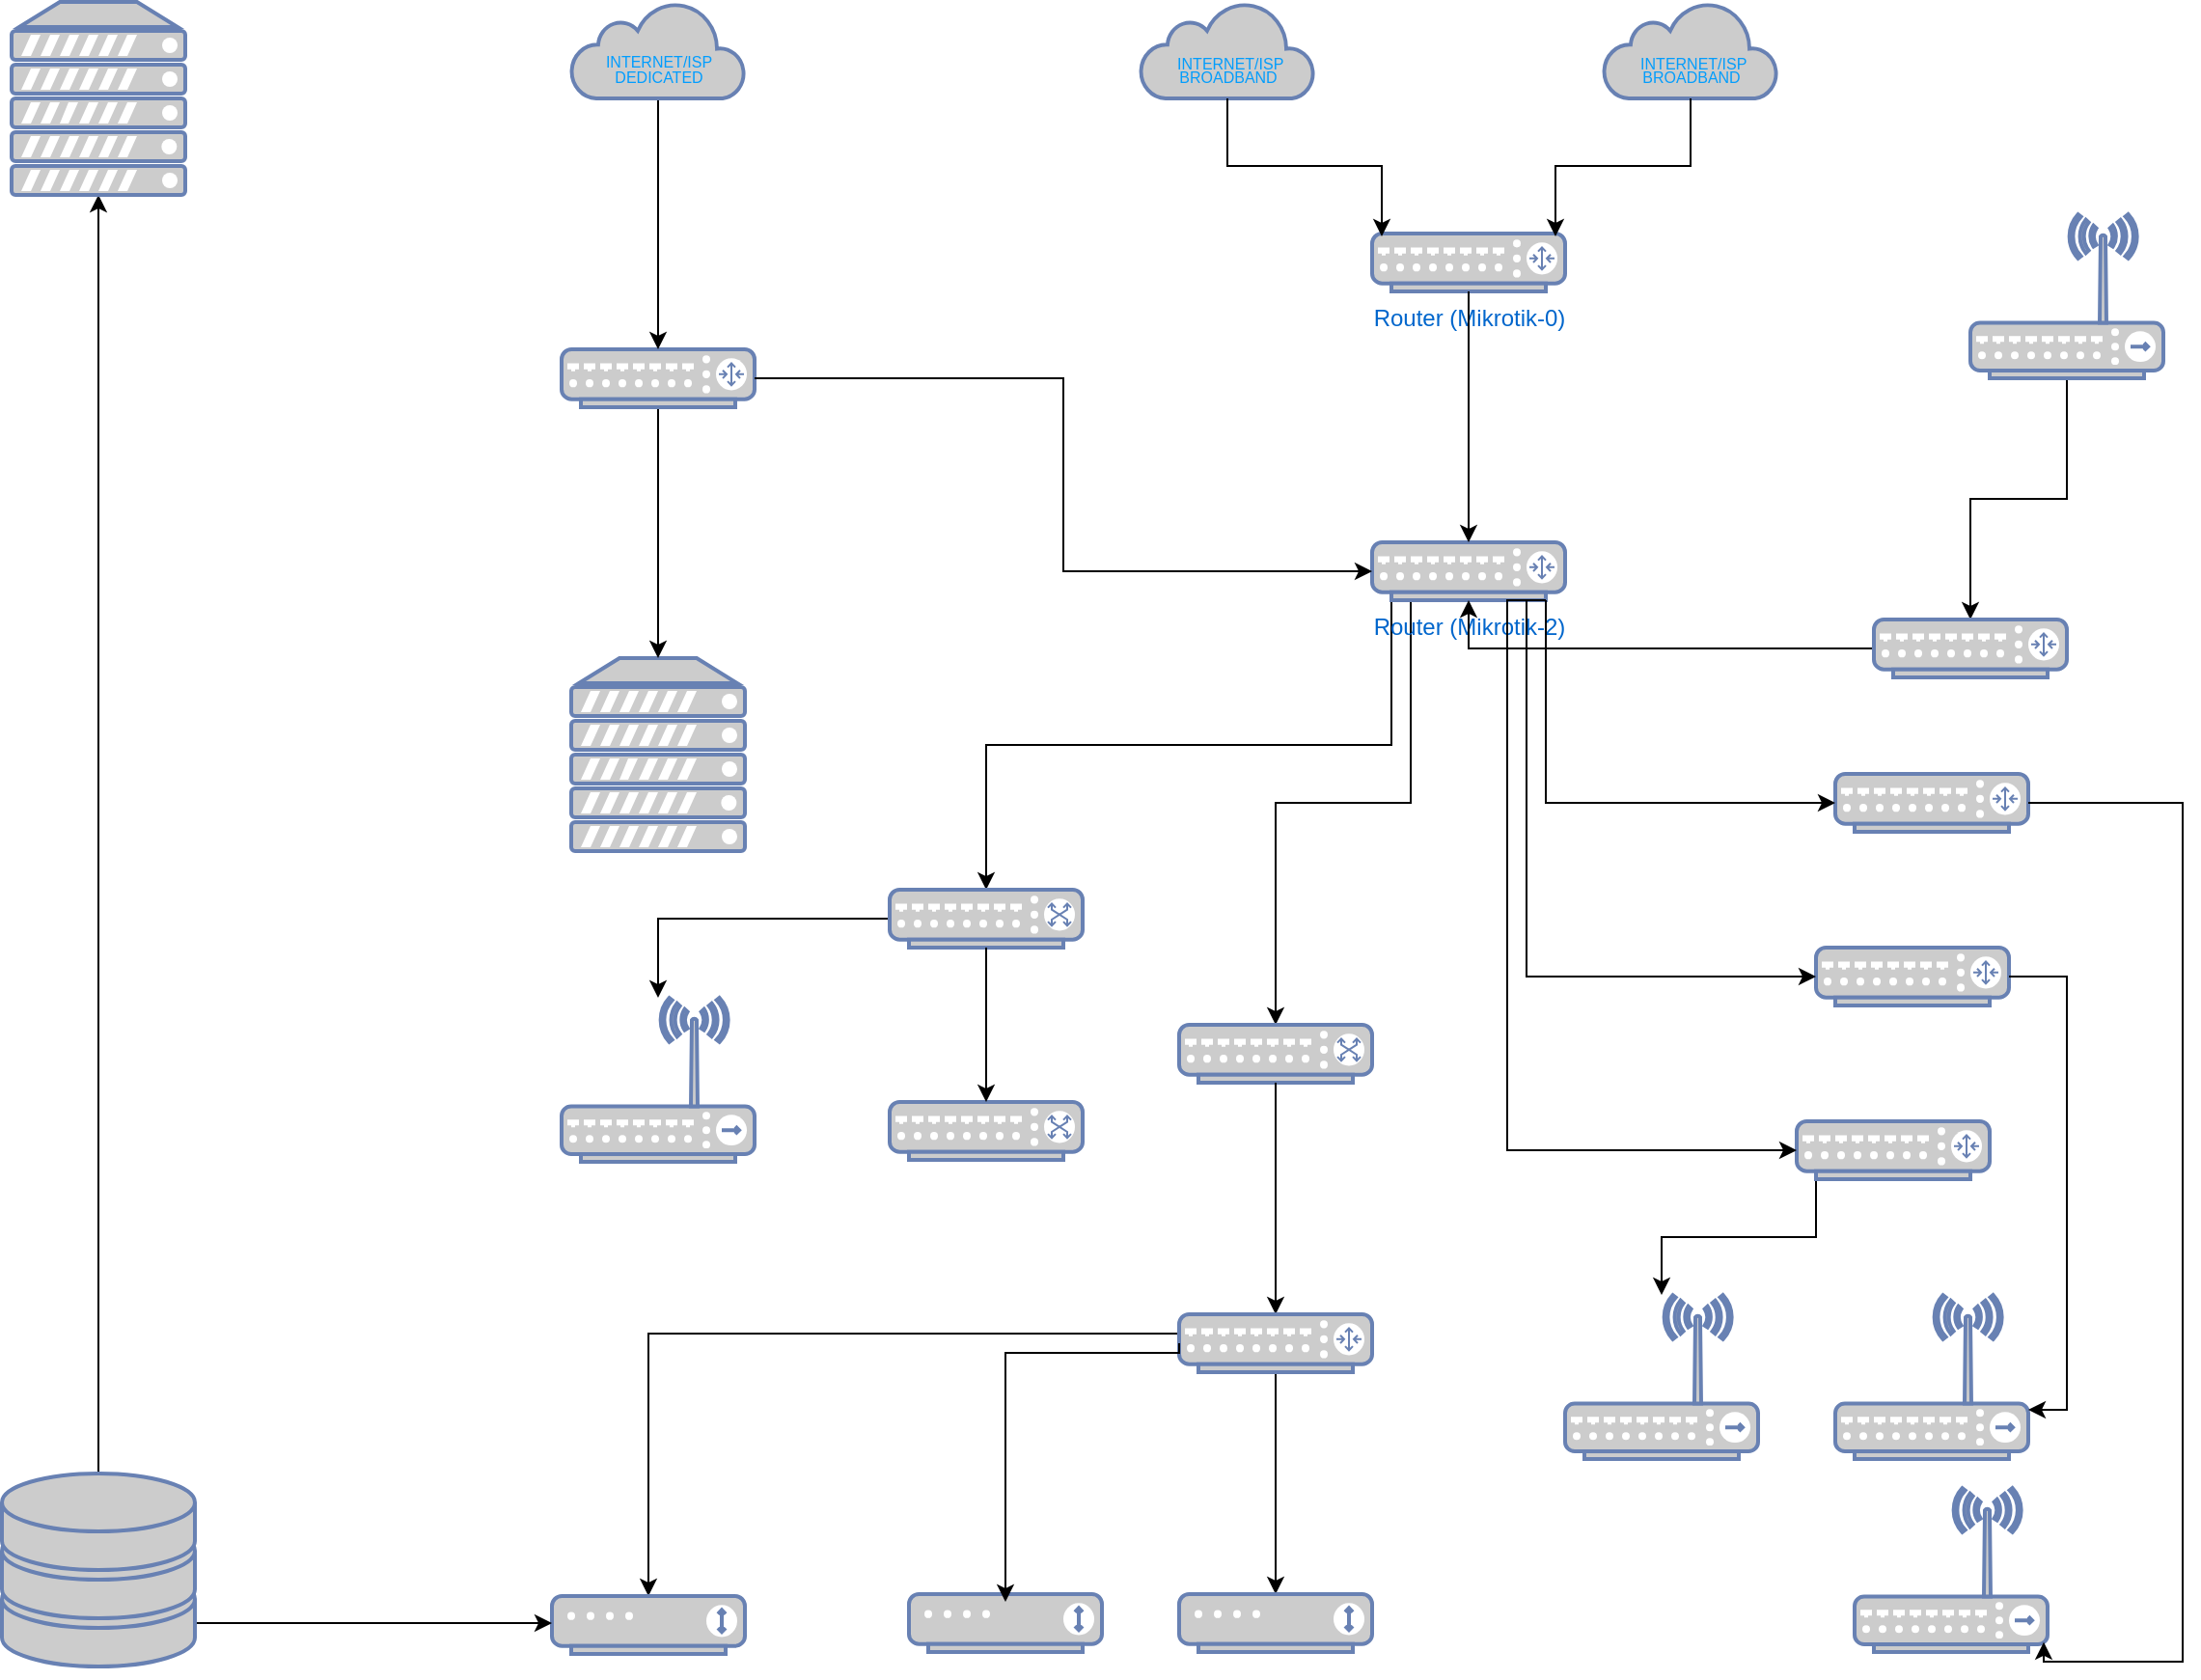 <mxfile version="26.0.7">
  <diagram name="Page-1" id="7D6joFRQQGXDdCeOiKhz">
    <mxGraphModel dx="2322" dy="425" grid="1" gridSize="10" guides="1" tooltips="1" connect="1" arrows="1" fold="1" page="1" pageScale="1" pageWidth="1700" pageHeight="1100" math="0" shadow="0">
      <root>
        <mxCell id="0" />
        <mxCell id="1" parent="0" />
        <mxCell id="nkMJnMaPb9Wci51dgdpY-3" value="Router (Mikrotik-0)" style="fontColor=#0066CC;verticalAlign=top;verticalLabelPosition=bottom;labelPosition=center;align=center;html=1;outlineConnect=0;fillColor=#CCCCCC;strokeColor=#6881B3;gradientColor=none;gradientDirection=north;strokeWidth=2;shape=mxgraph.networks.router;" vertex="1" parent="1">
          <mxGeometry x="-670" y="180" width="100" height="30" as="geometry" />
        </mxCell>
        <mxCell id="nkMJnMaPb9Wci51dgdpY-52" style="edgeStyle=orthogonalEdgeStyle;rounded=0;orthogonalLoop=1;jettySize=auto;html=1;exitX=0.1;exitY=1;exitDx=0;exitDy=0;exitPerimeter=0;" edge="1" parent="1" source="nkMJnMaPb9Wci51dgdpY-4" target="nkMJnMaPb9Wci51dgdpY-48">
          <mxGeometry relative="1" as="geometry" />
        </mxCell>
        <mxCell id="nkMJnMaPb9Wci51dgdpY-53" style="edgeStyle=orthogonalEdgeStyle;rounded=0;orthogonalLoop=1;jettySize=auto;html=1;exitX=0.1;exitY=1;exitDx=0;exitDy=0;exitPerimeter=0;" edge="1" parent="1" source="nkMJnMaPb9Wci51dgdpY-4" target="nkMJnMaPb9Wci51dgdpY-49">
          <mxGeometry relative="1" as="geometry">
            <Array as="points">
              <mxPoint x="-650" y="370" />
              <mxPoint x="-650" y="475" />
              <mxPoint x="-720" y="475" />
            </Array>
          </mxGeometry>
        </mxCell>
        <mxCell id="nkMJnMaPb9Wci51dgdpY-4" value="Router (Mikrotik-2)" style="fontColor=#0066CC;verticalAlign=top;verticalLabelPosition=bottom;labelPosition=center;align=center;html=1;outlineConnect=0;fillColor=#CCCCCC;strokeColor=#6881B3;gradientColor=none;gradientDirection=north;strokeWidth=2;shape=mxgraph.networks.router;" vertex="1" parent="1">
          <mxGeometry x="-670" y="340" width="100" height="30" as="geometry" />
        </mxCell>
        <mxCell id="nkMJnMaPb9Wci51dgdpY-7" value="" style="fontColor=#0066CC;verticalAlign=top;verticalLabelPosition=bottom;labelPosition=center;align=center;html=1;outlineConnect=0;fillColor=#CCCCCC;strokeColor=#6881B3;gradientColor=none;gradientDirection=north;strokeWidth=2;shape=mxgraph.networks.server;" vertex="1" parent="1">
          <mxGeometry x="-1085" y="400" width="90" height="100" as="geometry" />
        </mxCell>
        <mxCell id="nkMJnMaPb9Wci51dgdpY-22" style="edgeStyle=orthogonalEdgeStyle;rounded=0;orthogonalLoop=1;jettySize=auto;html=1;exitX=0.5;exitY=1;exitDx=0;exitDy=0;exitPerimeter=0;" edge="1" parent="1" source="nkMJnMaPb9Wci51dgdpY-8" target="nkMJnMaPb9Wci51dgdpY-7">
          <mxGeometry relative="1" as="geometry" />
        </mxCell>
        <mxCell id="nkMJnMaPb9Wci51dgdpY-8" value="" style="fontColor=#0066CC;verticalAlign=top;verticalLabelPosition=bottom;labelPosition=center;align=center;html=1;outlineConnect=0;fillColor=#CCCCCC;strokeColor=#6881B3;gradientColor=none;gradientDirection=north;strokeWidth=2;shape=mxgraph.networks.router;" vertex="1" parent="1">
          <mxGeometry x="-1090" y="240" width="100" height="30" as="geometry" />
        </mxCell>
        <mxCell id="nkMJnMaPb9Wci51dgdpY-16" style="edgeStyle=orthogonalEdgeStyle;rounded=0;orthogonalLoop=1;jettySize=auto;html=1;exitX=0.5;exitY=1;exitDx=0;exitDy=0;exitPerimeter=0;entryX=0.5;entryY=0;entryDx=0;entryDy=0;entryPerimeter=0;" edge="1" parent="1" source="nkMJnMaPb9Wci51dgdpY-3" target="nkMJnMaPb9Wci51dgdpY-4">
          <mxGeometry relative="1" as="geometry" />
        </mxCell>
        <mxCell id="nkMJnMaPb9Wci51dgdpY-21" style="edgeStyle=orthogonalEdgeStyle;rounded=0;orthogonalLoop=1;jettySize=auto;html=1;exitX=1;exitY=0.5;exitDx=0;exitDy=0;exitPerimeter=0;entryX=0;entryY=0.5;entryDx=0;entryDy=0;entryPerimeter=0;strokeColor=default;" edge="1" parent="1" source="nkMJnMaPb9Wci51dgdpY-8" target="nkMJnMaPb9Wci51dgdpY-4">
          <mxGeometry relative="1" as="geometry" />
        </mxCell>
        <mxCell id="nkMJnMaPb9Wci51dgdpY-26" value="&lt;font style=&quot;forced-color-adjust: none; font-family: Helvetica; font-style: normal; font-variant-ligatures: normal; font-variant-caps: normal; font-weight: 400; letter-spacing: normal; orphans: 2; text-align: center; text-indent: 0px; text-transform: none; widows: 2; word-spacing: 0px; -webkit-text-stroke-width: 0px; white-space: nowrap; text-decoration-thickness: initial; text-decoration-style: initial; text-decoration-color: initial; line-height: 10%; font-size: 8px;&quot; color=&quot;#039dfc&quot;&gt;&lt;br class=&quot;Apple-interchange-newline&quot;&gt;&amp;nbsp;INTERNET/ISP&lt;/font&gt;&lt;div style=&quot;forced-color-adjust: none; color: rgb(255, 255, 255); font-family: Helvetica; font-style: normal; font-variant-ligatures: normal; font-variant-caps: normal; font-weight: 400; letter-spacing: normal; orphans: 2; text-align: center; text-indent: 0px; text-transform: none; widows: 2; word-spacing: 0px; -webkit-text-stroke-width: 0px; white-space: nowrap; text-decoration-thickness: initial; text-decoration-style: initial; text-decoration-color: initial; line-height: 10%;&quot;&gt;&lt;font style=&quot;forced-color-adjust: none; line-height: 10%; font-size: 8px;&quot; color=&quot;#039dfc&quot;&gt;&lt;span style=&quot;forced-color-adjust: none;&quot;&gt;BROADBAND&lt;/span&gt;&lt;/font&gt;&lt;/div&gt;" style="html=1;outlineConnect=0;fillColor=#CCCCCC;strokeColor=#6881B3;gradientColor=none;gradientDirection=north;strokeWidth=2;shape=mxgraph.networks.cloud;fontColor=#ffffff;labelBackgroundColor=none;" vertex="1" parent="1">
          <mxGeometry x="-550" y="60" width="90" height="50" as="geometry" />
        </mxCell>
        <mxCell id="nkMJnMaPb9Wci51dgdpY-27" style="edgeStyle=orthogonalEdgeStyle;rounded=0;orthogonalLoop=1;jettySize=auto;html=1;exitX=0.5;exitY=1;exitDx=0;exitDy=0;exitPerimeter=0;entryX=0.95;entryY=0.05;entryDx=0;entryDy=0;entryPerimeter=0;" edge="1" parent="1" source="nkMJnMaPb9Wci51dgdpY-26" target="nkMJnMaPb9Wci51dgdpY-3">
          <mxGeometry relative="1" as="geometry" />
        </mxCell>
        <mxCell id="nkMJnMaPb9Wci51dgdpY-28" value="&lt;div&gt;&lt;font style=&quot;line-height: 0%; font-size: 8px;&quot; color=&quot;#039dfc&quot;&gt;&lt;br&gt;&lt;/font&gt;&lt;/div&gt;&lt;font style=&quot;line-height: 0%; font-size: 8px;&quot; color=&quot;#039dfc&quot;&gt;&amp;nbsp;INTERNET/ISP&lt;/font&gt;&lt;div style=&quot;line-height: 0%;&quot;&gt;&lt;font style=&quot;font-size: 8px;&quot; color=&quot;#039dfc&quot;&gt;BROADBAND&lt;/font&gt;&lt;/div&gt;" style="html=1;outlineConnect=0;fillColor=#CCCCCC;strokeColor=#6881B3;gradientColor=none;gradientDirection=north;strokeWidth=2;shape=mxgraph.networks.cloud;fontColor=#ffffff;" vertex="1" parent="1">
          <mxGeometry x="-790" y="60" width="90" height="50" as="geometry" />
        </mxCell>
        <mxCell id="nkMJnMaPb9Wci51dgdpY-29" style="edgeStyle=orthogonalEdgeStyle;rounded=0;orthogonalLoop=1;jettySize=auto;html=1;exitX=0.5;exitY=1;exitDx=0;exitDy=0;exitPerimeter=0;entryX=0.05;entryY=0.05;entryDx=0;entryDy=0;entryPerimeter=0;" edge="1" parent="1" source="nkMJnMaPb9Wci51dgdpY-28" target="nkMJnMaPb9Wci51dgdpY-3">
          <mxGeometry relative="1" as="geometry" />
        </mxCell>
        <mxCell id="nkMJnMaPb9Wci51dgdpY-31" style="edgeStyle=orthogonalEdgeStyle;rounded=0;orthogonalLoop=1;jettySize=auto;html=1;exitX=0.5;exitY=1;exitDx=0;exitDy=0;exitPerimeter=0;" edge="1" parent="1" source="nkMJnMaPb9Wci51dgdpY-30" target="nkMJnMaPb9Wci51dgdpY-8">
          <mxGeometry relative="1" as="geometry" />
        </mxCell>
        <mxCell id="nkMJnMaPb9Wci51dgdpY-30" value="&lt;div&gt;&lt;font style=&quot;font-size: 8px; line-height: 0%; color: light-dark(rgb(0, 157, 255), rgb(237, 237, 237));&quot;&gt;&lt;br&gt;&lt;/font&gt;&lt;/div&gt;&lt;font style=&quot;font-size: 8px; line-height: 20%; color: light-dark(rgb(0, 157, 255), rgb(237, 237, 237));&quot;&gt;INTERNET/ISP&lt;/font&gt;&lt;div style=&quot;line-height: 20%;&quot;&gt;&lt;font style=&quot;font-size: 8px; line-height: 20%; color: light-dark(rgb(0, 157, 255), rgb(237, 237, 237));&quot;&gt;DEDICATED&lt;/font&gt;&lt;/div&gt;" style="html=1;outlineConnect=0;fillColor=#CCCCCC;strokeColor=#6881B3;gradientColor=none;gradientDirection=north;strokeWidth=2;shape=mxgraph.networks.cloud;fontColor=#ffffff;" vertex="1" parent="1">
          <mxGeometry x="-1085" y="60" width="90" height="50" as="geometry" />
        </mxCell>
        <mxCell id="nkMJnMaPb9Wci51dgdpY-34" style="edgeStyle=orthogonalEdgeStyle;rounded=0;orthogonalLoop=1;jettySize=auto;html=1;exitX=0.5;exitY=1;exitDx=0;exitDy=0;exitPerimeter=0;" edge="1" parent="1" source="nkMJnMaPb9Wci51dgdpY-32" target="nkMJnMaPb9Wci51dgdpY-33">
          <mxGeometry relative="1" as="geometry" />
        </mxCell>
        <mxCell id="nkMJnMaPb9Wci51dgdpY-32" value="" style="fontColor=#0066CC;verticalAlign=top;verticalLabelPosition=bottom;labelPosition=center;align=center;html=1;outlineConnect=0;fillColor=#CCCCCC;strokeColor=#6881B3;gradientColor=none;gradientDirection=north;strokeWidth=2;shape=mxgraph.networks.wireless_hub;" vertex="1" parent="1">
          <mxGeometry x="-360" y="170" width="100" height="85" as="geometry" />
        </mxCell>
        <mxCell id="nkMJnMaPb9Wci51dgdpY-35" style="edgeStyle=orthogonalEdgeStyle;rounded=0;orthogonalLoop=1;jettySize=auto;html=1;exitX=0;exitY=0.5;exitDx=0;exitDy=0;exitPerimeter=0;" edge="1" parent="1" source="nkMJnMaPb9Wci51dgdpY-33" target="nkMJnMaPb9Wci51dgdpY-4">
          <mxGeometry relative="1" as="geometry" />
        </mxCell>
        <mxCell id="nkMJnMaPb9Wci51dgdpY-33" value="" style="fontColor=#0066CC;verticalAlign=top;verticalLabelPosition=bottom;labelPosition=center;align=center;html=1;outlineConnect=0;fillColor=#CCCCCC;strokeColor=#6881B3;gradientColor=none;gradientDirection=north;strokeWidth=2;shape=mxgraph.networks.router;" vertex="1" parent="1">
          <mxGeometry x="-410" y="380" width="100" height="30" as="geometry" />
        </mxCell>
        <mxCell id="nkMJnMaPb9Wci51dgdpY-36" value="" style="fontColor=#0066CC;verticalAlign=top;verticalLabelPosition=bottom;labelPosition=center;align=center;html=1;outlineConnect=0;fillColor=#CCCCCC;strokeColor=#6881B3;gradientColor=none;gradientDirection=north;strokeWidth=2;shape=mxgraph.networks.router;" vertex="1" parent="1">
          <mxGeometry x="-430" y="460" width="100" height="30" as="geometry" />
        </mxCell>
        <mxCell id="nkMJnMaPb9Wci51dgdpY-37" value="" style="fontColor=#0066CC;verticalAlign=top;verticalLabelPosition=bottom;labelPosition=center;align=center;html=1;outlineConnect=0;fillColor=#CCCCCC;strokeColor=#6881B3;gradientColor=none;gradientDirection=north;strokeWidth=2;shape=mxgraph.networks.router;" vertex="1" parent="1">
          <mxGeometry x="-440" y="550" width="100" height="30" as="geometry" />
        </mxCell>
        <mxCell id="nkMJnMaPb9Wci51dgdpY-47" style="edgeStyle=orthogonalEdgeStyle;rounded=0;orthogonalLoop=1;jettySize=auto;html=1;exitX=0.1;exitY=1;exitDx=0;exitDy=0;exitPerimeter=0;" edge="1" parent="1" source="nkMJnMaPb9Wci51dgdpY-38" target="nkMJnMaPb9Wci51dgdpY-42">
          <mxGeometry relative="1" as="geometry" />
        </mxCell>
        <mxCell id="nkMJnMaPb9Wci51dgdpY-38" value="" style="fontColor=#0066CC;verticalAlign=top;verticalLabelPosition=bottom;labelPosition=center;align=center;html=1;outlineConnect=0;fillColor=#CCCCCC;strokeColor=#6881B3;gradientColor=none;gradientDirection=north;strokeWidth=2;shape=mxgraph.networks.router;" vertex="1" parent="1">
          <mxGeometry x="-450" y="640" width="100" height="30" as="geometry" />
        </mxCell>
        <mxCell id="nkMJnMaPb9Wci51dgdpY-39" style="edgeStyle=orthogonalEdgeStyle;rounded=0;orthogonalLoop=1;jettySize=auto;html=1;exitX=0.9;exitY=1;exitDx=0;exitDy=0;exitPerimeter=0;entryX=0;entryY=0.5;entryDx=0;entryDy=0;entryPerimeter=0;" edge="1" parent="1" source="nkMJnMaPb9Wci51dgdpY-4" target="nkMJnMaPb9Wci51dgdpY-36">
          <mxGeometry relative="1" as="geometry" />
        </mxCell>
        <mxCell id="nkMJnMaPb9Wci51dgdpY-40" style="edgeStyle=orthogonalEdgeStyle;rounded=0;orthogonalLoop=1;jettySize=auto;html=1;exitX=0.9;exitY=1;exitDx=0;exitDy=0;exitPerimeter=0;entryX=0;entryY=0.5;entryDx=0;entryDy=0;entryPerimeter=0;" edge="1" parent="1" source="nkMJnMaPb9Wci51dgdpY-4" target="nkMJnMaPb9Wci51dgdpY-37">
          <mxGeometry relative="1" as="geometry">
            <Array as="points">
              <mxPoint x="-590" y="370" />
              <mxPoint x="-590" y="565" />
            </Array>
          </mxGeometry>
        </mxCell>
        <mxCell id="nkMJnMaPb9Wci51dgdpY-41" style="edgeStyle=orthogonalEdgeStyle;rounded=0;orthogonalLoop=1;jettySize=auto;html=1;exitX=0.9;exitY=1;exitDx=0;exitDy=0;exitPerimeter=0;entryX=0;entryY=0.5;entryDx=0;entryDy=0;entryPerimeter=0;" edge="1" parent="1" source="nkMJnMaPb9Wci51dgdpY-4" target="nkMJnMaPb9Wci51dgdpY-38">
          <mxGeometry relative="1" as="geometry">
            <Array as="points">
              <mxPoint x="-600" y="370" />
              <mxPoint x="-600" y="655" />
            </Array>
          </mxGeometry>
        </mxCell>
        <mxCell id="nkMJnMaPb9Wci51dgdpY-42" value="" style="fontColor=#0066CC;verticalAlign=top;verticalLabelPosition=bottom;labelPosition=center;align=center;html=1;outlineConnect=0;fillColor=#CCCCCC;strokeColor=#6881B3;gradientColor=none;gradientDirection=north;strokeWidth=2;shape=mxgraph.networks.wireless_hub;" vertex="1" parent="1">
          <mxGeometry x="-570" y="730" width="100" height="85" as="geometry" />
        </mxCell>
        <mxCell id="nkMJnMaPb9Wci51dgdpY-43" value="" style="fontColor=#0066CC;verticalAlign=top;verticalLabelPosition=bottom;labelPosition=center;align=center;html=1;outlineConnect=0;fillColor=#CCCCCC;strokeColor=#6881B3;gradientColor=none;gradientDirection=north;strokeWidth=2;shape=mxgraph.networks.wireless_hub;" vertex="1" parent="1">
          <mxGeometry x="-430" y="730" width="100" height="85" as="geometry" />
        </mxCell>
        <mxCell id="nkMJnMaPb9Wci51dgdpY-44" value="" style="fontColor=#0066CC;verticalAlign=top;verticalLabelPosition=bottom;labelPosition=center;align=center;html=1;outlineConnect=0;fillColor=#CCCCCC;strokeColor=#6881B3;gradientColor=none;gradientDirection=north;strokeWidth=2;shape=mxgraph.networks.wireless_hub;" vertex="1" parent="1">
          <mxGeometry x="-420" y="830" width="100" height="85" as="geometry" />
        </mxCell>
        <mxCell id="nkMJnMaPb9Wci51dgdpY-45" style="edgeStyle=orthogonalEdgeStyle;rounded=0;orthogonalLoop=1;jettySize=auto;html=1;exitX=1;exitY=0.5;exitDx=0;exitDy=0;exitPerimeter=0;entryX=0.98;entryY=0.94;entryDx=0;entryDy=0;entryPerimeter=0;" edge="1" parent="1" source="nkMJnMaPb9Wci51dgdpY-36" target="nkMJnMaPb9Wci51dgdpY-44">
          <mxGeometry relative="1" as="geometry">
            <Array as="points">
              <mxPoint x="-250" y="475" />
              <mxPoint x="-250" y="920" />
              <mxPoint x="-322" y="920" />
            </Array>
          </mxGeometry>
        </mxCell>
        <mxCell id="nkMJnMaPb9Wci51dgdpY-46" style="edgeStyle=orthogonalEdgeStyle;rounded=0;orthogonalLoop=1;jettySize=auto;html=1;exitX=1;exitY=0.5;exitDx=0;exitDy=0;exitPerimeter=0;entryX=1;entryY=0.7;entryDx=0;entryDy=0;entryPerimeter=0;" edge="1" parent="1" source="nkMJnMaPb9Wci51dgdpY-37" target="nkMJnMaPb9Wci51dgdpY-43">
          <mxGeometry relative="1" as="geometry" />
        </mxCell>
        <mxCell id="nkMJnMaPb9Wci51dgdpY-57" style="edgeStyle=orthogonalEdgeStyle;rounded=0;orthogonalLoop=1;jettySize=auto;html=1;exitX=0;exitY=0.5;exitDx=0;exitDy=0;exitPerimeter=0;" edge="1" parent="1" source="nkMJnMaPb9Wci51dgdpY-48" target="nkMJnMaPb9Wci51dgdpY-56">
          <mxGeometry relative="1" as="geometry" />
        </mxCell>
        <mxCell id="nkMJnMaPb9Wci51dgdpY-48" value="" style="fontColor=#0066CC;verticalAlign=top;verticalLabelPosition=bottom;labelPosition=center;align=center;html=1;outlineConnect=0;fillColor=#CCCCCC;strokeColor=#6881B3;gradientColor=none;gradientDirection=north;strokeWidth=2;shape=mxgraph.networks.switch;" vertex="1" parent="1">
          <mxGeometry x="-920" y="520" width="100" height="30" as="geometry" />
        </mxCell>
        <mxCell id="nkMJnMaPb9Wci51dgdpY-49" value="" style="fontColor=#0066CC;verticalAlign=top;verticalLabelPosition=bottom;labelPosition=center;align=center;html=1;outlineConnect=0;fillColor=#CCCCCC;strokeColor=#6881B3;gradientColor=none;gradientDirection=north;strokeWidth=2;shape=mxgraph.networks.switch;" vertex="1" parent="1">
          <mxGeometry x="-770" y="590" width="100" height="30" as="geometry" />
        </mxCell>
        <mxCell id="nkMJnMaPb9Wci51dgdpY-50" value="" style="fontColor=#0066CC;verticalAlign=top;verticalLabelPosition=bottom;labelPosition=center;align=center;html=1;outlineConnect=0;fillColor=#CCCCCC;strokeColor=#6881B3;gradientColor=none;gradientDirection=north;strokeWidth=2;shape=mxgraph.networks.switch;" vertex="1" parent="1">
          <mxGeometry x="-920" y="630" width="100" height="30" as="geometry" />
        </mxCell>
        <mxCell id="nkMJnMaPb9Wci51dgdpY-55" style="edgeStyle=orthogonalEdgeStyle;rounded=0;orthogonalLoop=1;jettySize=auto;html=1;exitX=0.5;exitY=1;exitDx=0;exitDy=0;exitPerimeter=0;entryX=0.5;entryY=0;entryDx=0;entryDy=0;entryPerimeter=0;" edge="1" parent="1" source="nkMJnMaPb9Wci51dgdpY-48" target="nkMJnMaPb9Wci51dgdpY-50">
          <mxGeometry relative="1" as="geometry" />
        </mxCell>
        <mxCell id="nkMJnMaPb9Wci51dgdpY-56" value="" style="fontColor=#0066CC;verticalAlign=top;verticalLabelPosition=bottom;labelPosition=center;align=center;html=1;outlineConnect=0;fillColor=#CCCCCC;strokeColor=#6881B3;gradientColor=none;gradientDirection=north;strokeWidth=2;shape=mxgraph.networks.wireless_hub;" vertex="1" parent="1">
          <mxGeometry x="-1090" y="576" width="100" height="85" as="geometry" />
        </mxCell>
        <mxCell id="nkMJnMaPb9Wci51dgdpY-59" style="edgeStyle=orthogonalEdgeStyle;rounded=0;orthogonalLoop=1;jettySize=auto;html=1;exitX=0.5;exitY=1;exitDx=0;exitDy=0;exitPerimeter=0;entryX=0.5;entryY=0;entryDx=0;entryDy=0;entryPerimeter=0;" edge="1" parent="1" source="nkMJnMaPb9Wci51dgdpY-49">
          <mxGeometry relative="1" as="geometry">
            <mxPoint x="-720" y="740" as="targetPoint" />
          </mxGeometry>
        </mxCell>
        <mxCell id="nkMJnMaPb9Wci51dgdpY-63" style="edgeStyle=orthogonalEdgeStyle;rounded=0;orthogonalLoop=1;jettySize=auto;html=1;exitX=0.5;exitY=1;exitDx=0;exitDy=0;exitPerimeter=0;" edge="1" parent="1" source="nkMJnMaPb9Wci51dgdpY-60" target="nkMJnMaPb9Wci51dgdpY-62">
          <mxGeometry relative="1" as="geometry" />
        </mxCell>
        <mxCell id="nkMJnMaPb9Wci51dgdpY-66" style="edgeStyle=orthogonalEdgeStyle;rounded=0;orthogonalLoop=1;jettySize=auto;html=1;exitX=0;exitY=0.5;exitDx=0;exitDy=0;exitPerimeter=0;" edge="1" parent="1" source="nkMJnMaPb9Wci51dgdpY-60" target="nkMJnMaPb9Wci51dgdpY-65">
          <mxGeometry relative="1" as="geometry">
            <Array as="points">
              <mxPoint x="-770" y="750" />
              <mxPoint x="-1045" y="750" />
            </Array>
          </mxGeometry>
        </mxCell>
        <mxCell id="nkMJnMaPb9Wci51dgdpY-60" value="" style="fontColor=#0066CC;verticalAlign=top;verticalLabelPosition=bottom;labelPosition=center;align=center;html=1;outlineConnect=0;fillColor=#CCCCCC;strokeColor=#6881B3;gradientColor=none;gradientDirection=north;strokeWidth=2;shape=mxgraph.networks.router;" vertex="1" parent="1">
          <mxGeometry x="-770" y="740" width="100" height="30" as="geometry" />
        </mxCell>
        <mxCell id="nkMJnMaPb9Wci51dgdpY-61" value="" style="fontColor=#0066CC;verticalAlign=top;verticalLabelPosition=bottom;labelPosition=center;align=center;html=1;outlineConnect=0;fillColor=#CCCCCC;strokeColor=#6881B3;gradientColor=none;gradientDirection=north;strokeWidth=2;shape=mxgraph.networks.modem;" vertex="1" parent="1">
          <mxGeometry x="-910" y="885" width="100" height="30" as="geometry" />
        </mxCell>
        <mxCell id="nkMJnMaPb9Wci51dgdpY-62" value="" style="fontColor=#0066CC;verticalAlign=top;verticalLabelPosition=bottom;labelPosition=center;align=center;html=1;outlineConnect=0;fillColor=#CCCCCC;strokeColor=#6881B3;gradientColor=none;gradientDirection=north;strokeWidth=2;shape=mxgraph.networks.modem;" vertex="1" parent="1">
          <mxGeometry x="-770" y="885" width="100" height="30" as="geometry" />
        </mxCell>
        <mxCell id="nkMJnMaPb9Wci51dgdpY-64" style="edgeStyle=orthogonalEdgeStyle;rounded=0;orthogonalLoop=1;jettySize=auto;html=1;exitX=0;exitY=0.5;exitDx=0;exitDy=0;exitPerimeter=0;entryX=0.5;entryY=0.133;entryDx=0;entryDy=0;entryPerimeter=0;" edge="1" parent="1" source="nkMJnMaPb9Wci51dgdpY-60" target="nkMJnMaPb9Wci51dgdpY-61">
          <mxGeometry relative="1" as="geometry">
            <Array as="points">
              <mxPoint x="-770" y="760" />
              <mxPoint x="-860" y="760" />
            </Array>
          </mxGeometry>
        </mxCell>
        <mxCell id="nkMJnMaPb9Wci51dgdpY-65" value="" style="fontColor=#0066CC;verticalAlign=top;verticalLabelPosition=bottom;labelPosition=center;align=center;html=1;outlineConnect=0;fillColor=#CCCCCC;strokeColor=#6881B3;gradientColor=none;gradientDirection=north;strokeWidth=2;shape=mxgraph.networks.modem;" vertex="1" parent="1">
          <mxGeometry x="-1095" y="886" width="100" height="30" as="geometry" />
        </mxCell>
        <mxCell id="nkMJnMaPb9Wci51dgdpY-68" style="edgeStyle=orthogonalEdgeStyle;rounded=0;orthogonalLoop=1;jettySize=auto;html=1;exitX=1;exitY=0.5;exitDx=0;exitDy=0;exitPerimeter=0;" edge="1" parent="1" source="nkMJnMaPb9Wci51dgdpY-67" target="nkMJnMaPb9Wci51dgdpY-65">
          <mxGeometry relative="1" as="geometry">
            <Array as="points">
              <mxPoint x="-1280" y="900" />
            </Array>
          </mxGeometry>
        </mxCell>
        <mxCell id="nkMJnMaPb9Wci51dgdpY-70" style="edgeStyle=orthogonalEdgeStyle;rounded=0;orthogonalLoop=1;jettySize=auto;html=1;exitX=0.5;exitY=0;exitDx=0;exitDy=0;exitPerimeter=0;" edge="1" parent="1" source="nkMJnMaPb9Wci51dgdpY-67" target="nkMJnMaPb9Wci51dgdpY-69">
          <mxGeometry relative="1" as="geometry" />
        </mxCell>
        <mxCell id="nkMJnMaPb9Wci51dgdpY-67" value="" style="fontColor=#0066CC;verticalAlign=top;verticalLabelPosition=bottom;labelPosition=center;align=center;html=1;outlineConnect=0;fillColor=#CCCCCC;strokeColor=#6881B3;gradientColor=none;gradientDirection=north;strokeWidth=2;shape=mxgraph.networks.storage;" vertex="1" parent="1">
          <mxGeometry x="-1380" y="822.5" width="100" height="100" as="geometry" />
        </mxCell>
        <mxCell id="nkMJnMaPb9Wci51dgdpY-69" value="" style="fontColor=#0066CC;verticalAlign=top;verticalLabelPosition=bottom;labelPosition=center;align=center;html=1;outlineConnect=0;fillColor=#CCCCCC;strokeColor=#6881B3;gradientColor=none;gradientDirection=north;strokeWidth=2;shape=mxgraph.networks.server;" vertex="1" parent="1">
          <mxGeometry x="-1375" y="60" width="90" height="100" as="geometry" />
        </mxCell>
      </root>
    </mxGraphModel>
  </diagram>
</mxfile>
